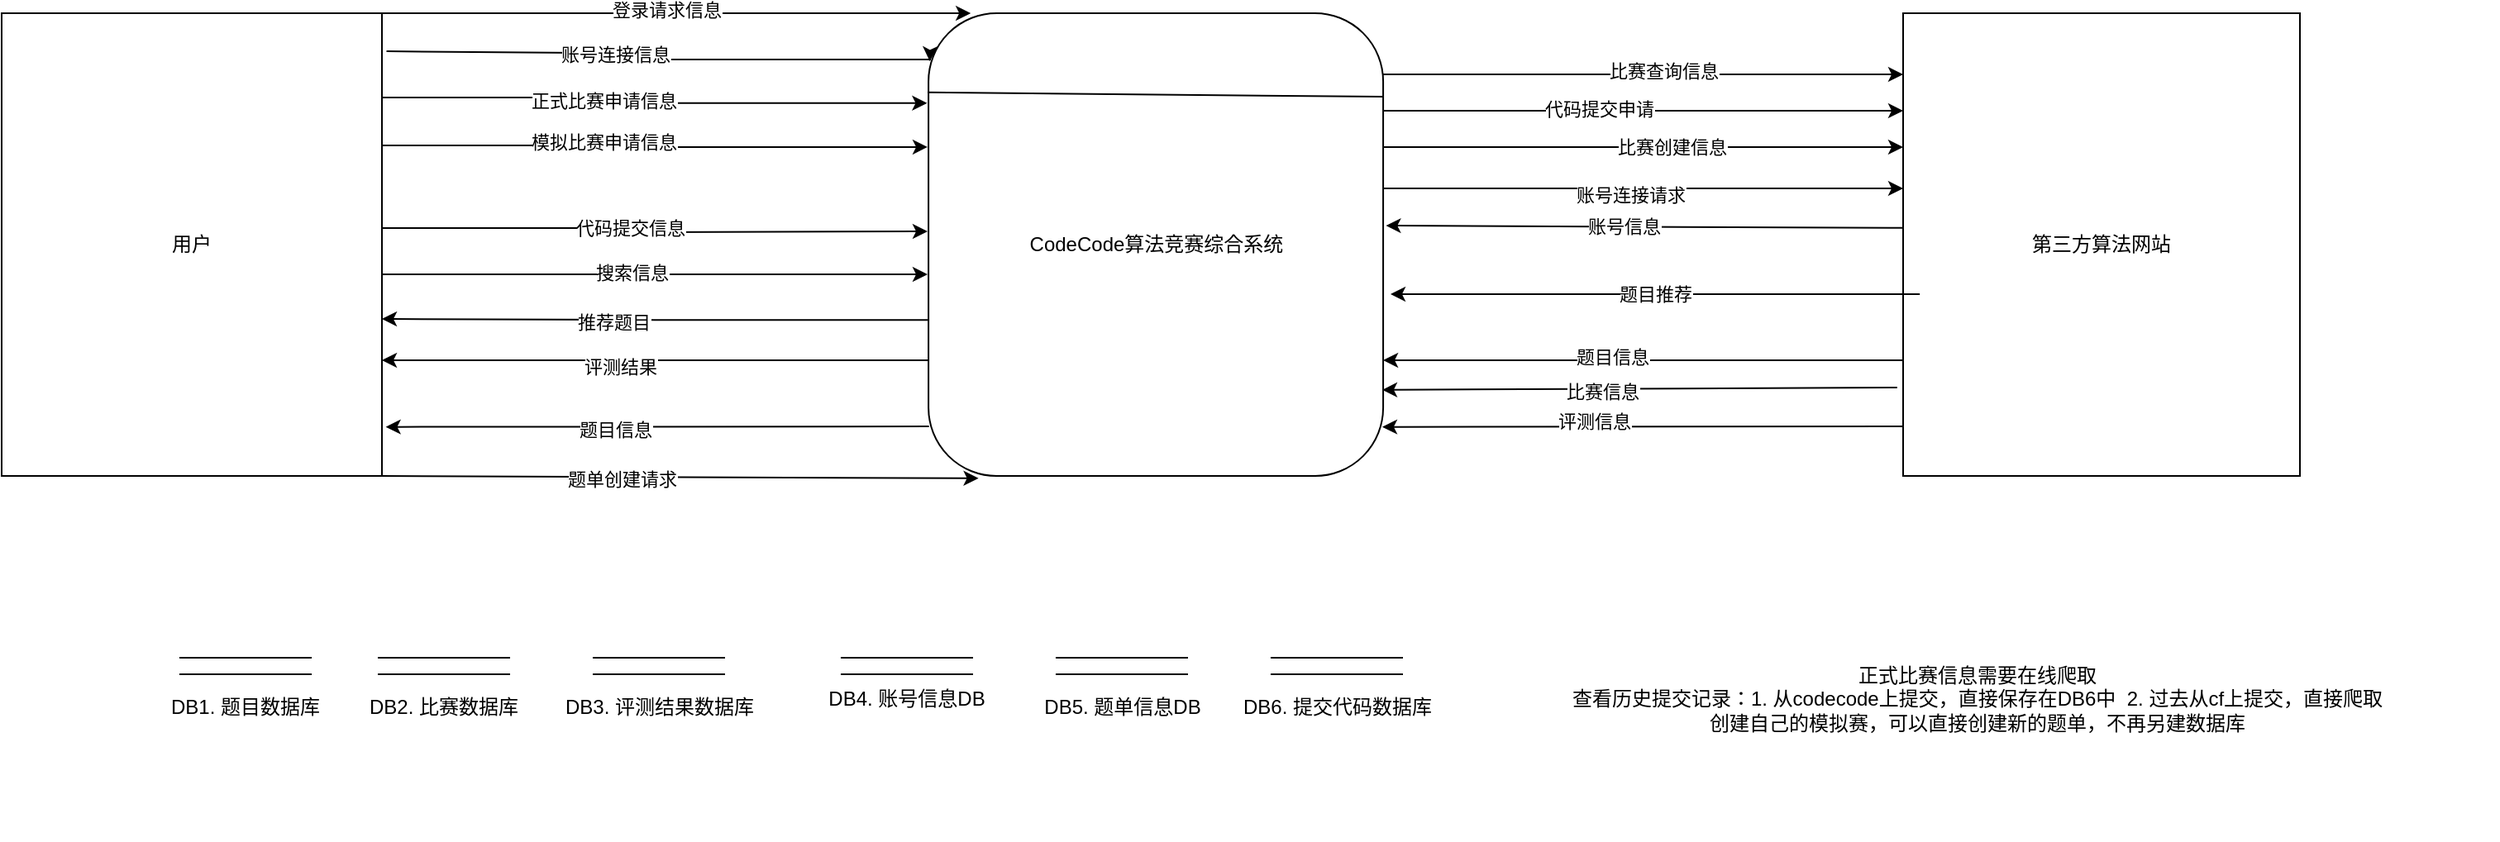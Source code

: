 <mxfile version="17.1.5" type="github">
  <diagram id="ThneDFmaGYNgDfPmpNYM" name="Page-1">
    <mxGraphModel dx="1102" dy="591" grid="1" gridSize="10" guides="1" tooltips="1" connect="1" arrows="1" fold="1" page="1" pageScale="1" pageWidth="1600" pageHeight="900" math="0" shadow="0">
      <root>
        <mxCell id="0" />
        <mxCell id="1" parent="0" />
        <mxCell id="yP9FvSztLNe4L2ZfVXwx-70" style="edgeStyle=orthogonalEdgeStyle;rounded=0;orthogonalLoop=1;jettySize=auto;html=1;exitX=0;exitY=0.75;exitDx=0;exitDy=0;entryX=1;entryY=0.75;entryDx=0;entryDy=0;" parent="1" source="yP9FvSztLNe4L2ZfVXwx-8" target="yP9FvSztLNe4L2ZfVXwx-2" edge="1">
          <mxGeometry relative="1" as="geometry" />
        </mxCell>
        <mxCell id="yP9FvSztLNe4L2ZfVXwx-71" value="题目信息" style="edgeLabel;html=1;align=center;verticalAlign=middle;resizable=0;points=[];" parent="yP9FvSztLNe4L2ZfVXwx-70" vertex="1" connectable="0">
          <mxGeometry x="0.12" y="-2" relative="1" as="geometry">
            <mxPoint as="offset" />
          </mxGeometry>
        </mxCell>
        <mxCell id="yP9FvSztLNe4L2ZfVXwx-8" value="第三方算法网站" style="rounded=0;whiteSpace=wrap;html=1;" parent="1" vertex="1">
          <mxGeometry x="1190" y="320" width="240" height="280" as="geometry" />
        </mxCell>
        <mxCell id="yP9FvSztLNe4L2ZfVXwx-24" style="edgeStyle=orthogonalEdgeStyle;rounded=0;orthogonalLoop=1;jettySize=auto;html=1;exitX=1;exitY=0.5;exitDx=0;exitDy=0;entryX=0;entryY=0.5;entryDx=0;entryDy=0;" parent="1" edge="1">
          <mxGeometry relative="1" as="geometry">
            <mxPoint x="875.54" y="379.0" as="sourcePoint" />
            <mxPoint x="1190" y="379.0" as="targetPoint" />
          </mxGeometry>
        </mxCell>
        <mxCell id="yP9FvSztLNe4L2ZfVXwx-67" value="代码提交申请" style="edgeLabel;html=1;align=center;verticalAlign=middle;resizable=0;points=[];" parent="yP9FvSztLNe4L2ZfVXwx-24" vertex="1" connectable="0">
          <mxGeometry x="-0.169" y="1" relative="1" as="geometry">
            <mxPoint as="offset" />
          </mxGeometry>
        </mxCell>
        <mxCell id="yP9FvSztLNe4L2ZfVXwx-16" value="用户" style="rounded=0;whiteSpace=wrap;html=1;" parent="1" vertex="1">
          <mxGeometry x="40" y="340" width="230" height="220" as="geometry" />
        </mxCell>
        <mxCell id="yP9FvSztLNe4L2ZfVXwx-36" style="edgeStyle=orthogonalEdgeStyle;rounded=0;orthogonalLoop=1;jettySize=auto;html=1;entryX=1;entryY=0.75;entryDx=0;entryDy=0;exitX=-0.001;exitY=0.663;exitDx=0;exitDy=0;exitPerimeter=0;" parent="1" source="yP9FvSztLNe4L2ZfVXwx-2" target="yP9FvSztLNe4L2ZfVXwx-16" edge="1">
          <mxGeometry relative="1" as="geometry">
            <mxPoint x="590" y="505" as="sourcePoint" />
          </mxGeometry>
        </mxCell>
        <mxCell id="yP9FvSztLNe4L2ZfVXwx-37" value="推荐题目" style="edgeLabel;html=1;align=center;verticalAlign=middle;resizable=0;points=[];" parent="yP9FvSztLNe4L2ZfVXwx-36" vertex="1" connectable="0">
          <mxGeometry x="0.338" y="2" relative="1" as="geometry">
            <mxPoint x="30" as="offset" />
          </mxGeometry>
        </mxCell>
        <mxCell id="yP9FvSztLNe4L2ZfVXwx-38" value="用户" style="rounded=0;whiteSpace=wrap;html=1;" parent="1" vertex="1">
          <mxGeometry x="40" y="320" width="230" height="280" as="geometry" />
        </mxCell>
        <mxCell id="yP9FvSztLNe4L2ZfVXwx-42" value="" style="group" parent="1" vertex="1" connectable="0">
          <mxGeometry x="600" y="320" width="275.54" height="280" as="geometry" />
        </mxCell>
        <mxCell id="yP9FvSztLNe4L2ZfVXwx-64" value="" style="group" parent="yP9FvSztLNe4L2ZfVXwx-42" vertex="1" connectable="0">
          <mxGeometry width="275.54" height="280" as="geometry" />
        </mxCell>
        <mxCell id="yP9FvSztLNe4L2ZfVXwx-2" value="CodeCode算法竞赛综合系统" style="rounded=1;whiteSpace=wrap;html=1;" parent="yP9FvSztLNe4L2ZfVXwx-64" vertex="1">
          <mxGeometry x="0.55" width="274.99" height="280" as="geometry" />
        </mxCell>
        <mxCell id="yP9FvSztLNe4L2ZfVXwx-3" value="" style="endArrow=none;html=1;rounded=0;exitX=-0.002;exitY=0.127;exitDx=0;exitDy=0;exitPerimeter=0;entryX=1;entryY=0.136;entryDx=0;entryDy=0;entryPerimeter=0;" parent="yP9FvSztLNe4L2ZfVXwx-64" edge="1">
          <mxGeometry width="50" height="50" relative="1" as="geometry">
            <mxPoint y="47.92" as="sourcePoint" />
            <mxPoint x="275.54" y="50.56" as="targetPoint" />
          </mxGeometry>
        </mxCell>
        <mxCell id="yP9FvSztLNe4L2ZfVXwx-15" style="edgeStyle=orthogonalEdgeStyle;rounded=0;orthogonalLoop=1;jettySize=auto;html=1;" parent="1" source="yP9FvSztLNe4L2ZfVXwx-2" target="yP9FvSztLNe4L2ZfVXwx-16" edge="1">
          <mxGeometry relative="1" as="geometry">
            <mxPoint x="410" y="450" as="targetPoint" />
            <Array as="points">
              <mxPoint x="500" y="530" />
              <mxPoint x="500" y="530" />
            </Array>
          </mxGeometry>
        </mxCell>
        <mxCell id="yP9FvSztLNe4L2ZfVXwx-35" value="评测结果" style="edgeLabel;html=1;align=center;verticalAlign=middle;resizable=0;points=[];" parent="yP9FvSztLNe4L2ZfVXwx-15" vertex="1" connectable="0">
          <mxGeometry x="0.128" y="4" relative="1" as="geometry">
            <mxPoint as="offset" />
          </mxGeometry>
        </mxCell>
        <mxCell id="yP9FvSztLNe4L2ZfVXwx-23" style="edgeStyle=orthogonalEdgeStyle;rounded=0;orthogonalLoop=1;jettySize=auto;html=1;exitX=1.012;exitY=0.132;exitDx=0;exitDy=0;exitPerimeter=0;entryX=0.003;entryY=0.104;entryDx=0;entryDy=0;entryPerimeter=0;" parent="1" target="yP9FvSztLNe4L2ZfVXwx-2" edge="1">
          <mxGeometry relative="1" as="geometry">
            <mxPoint x="272.76" y="343.04" as="sourcePoint" />
            <mxPoint x="599.175" y="347.48" as="targetPoint" />
            <Array as="points">
              <mxPoint x="273" y="344" />
              <mxPoint x="390" y="344" />
              <mxPoint x="390" y="348" />
              <mxPoint x="601" y="348" />
            </Array>
          </mxGeometry>
        </mxCell>
        <mxCell id="yP9FvSztLNe4L2ZfVXwx-25" value="账号连接信息" style="edgeLabel;html=1;align=center;verticalAlign=middle;resizable=0;points=[];" parent="yP9FvSztLNe4L2ZfVXwx-23" vertex="1" connectable="0">
          <mxGeometry x="-0.35" y="-3" relative="1" as="geometry">
            <mxPoint x="30" y="-2" as="offset" />
          </mxGeometry>
        </mxCell>
        <mxCell id="yP9FvSztLNe4L2ZfVXwx-27" style="edgeStyle=orthogonalEdgeStyle;rounded=0;orthogonalLoop=1;jettySize=auto;html=1;exitX=1;exitY=0.25;exitDx=0;exitDy=0;entryX=-0.003;entryY=0.28;entryDx=0;entryDy=0;entryPerimeter=0;" parent="1" edge="1">
          <mxGeometry relative="1" as="geometry">
            <mxPoint x="270" y="371" as="sourcePoint" />
            <mxPoint x="599.725" y="374.4" as="targetPoint" />
            <Array as="points">
              <mxPoint x="435" y="371" />
              <mxPoint x="435" y="374" />
            </Array>
          </mxGeometry>
        </mxCell>
        <mxCell id="yP9FvSztLNe4L2ZfVXwx-28" value="正式比赛申请信息" style="edgeLabel;html=1;align=center;verticalAlign=middle;resizable=0;points=[];" parent="yP9FvSztLNe4L2ZfVXwx-27" vertex="1" connectable="0">
          <mxGeometry x="-0.375" y="-2" relative="1" as="geometry">
            <mxPoint x="30" as="offset" />
          </mxGeometry>
        </mxCell>
        <mxCell id="yP9FvSztLNe4L2ZfVXwx-29" style="edgeStyle=orthogonalEdgeStyle;rounded=0;orthogonalLoop=1;jettySize=auto;html=1;exitX=1.002;exitY=0.359;exitDx=0;exitDy=0;exitPerimeter=0;entryX=-0.002;entryY=0.357;entryDx=0;entryDy=0;entryPerimeter=0;" parent="1" edge="1">
          <mxGeometry relative="1" as="geometry">
            <mxPoint x="600.0" y="400.96" as="targetPoint" />
            <mxPoint x="270.46" y="399.98" as="sourcePoint" />
            <Array as="points">
              <mxPoint x="371" y="400" />
              <mxPoint x="371" y="401" />
            </Array>
          </mxGeometry>
        </mxCell>
        <mxCell id="yP9FvSztLNe4L2ZfVXwx-30" value="模拟比赛申请信息" style="edgeLabel;html=1;align=center;verticalAlign=middle;resizable=0;points=[];" parent="yP9FvSztLNe4L2ZfVXwx-29" vertex="1" connectable="0">
          <mxGeometry x="-0.362" y="3" relative="1" as="geometry">
            <mxPoint x="29" as="offset" />
          </mxGeometry>
        </mxCell>
        <mxCell id="yP9FvSztLNe4L2ZfVXwx-31" style="edgeStyle=orthogonalEdgeStyle;rounded=0;orthogonalLoop=1;jettySize=auto;html=1;exitX=1;exitY=0.5;exitDx=0;exitDy=0;" parent="1" source="yP9FvSztLNe4L2ZfVXwx-16" edge="1">
          <mxGeometry relative="1" as="geometry">
            <mxPoint x="600" y="452" as="targetPoint" />
          </mxGeometry>
        </mxCell>
        <mxCell id="yP9FvSztLNe4L2ZfVXwx-32" value="代码提交信息" style="edgeLabel;html=1;align=center;verticalAlign=middle;resizable=0;points=[];" parent="yP9FvSztLNe4L2ZfVXwx-31" vertex="1" connectable="0">
          <mxGeometry x="-0.313" y="2" relative="1" as="geometry">
            <mxPoint x="36" y="2" as="offset" />
          </mxGeometry>
        </mxCell>
        <mxCell id="yP9FvSztLNe4L2ZfVXwx-33" style="edgeStyle=orthogonalEdgeStyle;rounded=0;orthogonalLoop=1;jettySize=auto;html=1;exitX=1;exitY=0;exitDx=0;exitDy=0;entryX=0.093;entryY=0;entryDx=0;entryDy=0;entryPerimeter=0;" parent="1" source="yP9FvSztLNe4L2ZfVXwx-16" target="yP9FvSztLNe4L2ZfVXwx-2" edge="1">
          <mxGeometry relative="1" as="geometry">
            <mxPoint x="530" y="310" as="targetPoint" />
          </mxGeometry>
        </mxCell>
        <mxCell id="yP9FvSztLNe4L2ZfVXwx-34" value="登录请求信息" style="edgeLabel;html=1;align=center;verticalAlign=middle;resizable=0;points=[];" parent="yP9FvSztLNe4L2ZfVXwx-33" vertex="1" connectable="0">
          <mxGeometry x="0.254" y="2" relative="1" as="geometry">
            <mxPoint x="-44" as="offset" />
          </mxGeometry>
        </mxCell>
        <mxCell id="yP9FvSztLNe4L2ZfVXwx-43" value="" style="endArrow=classic;html=1;rounded=0;entryX=1.01;entryY=0.894;entryDx=0;entryDy=0;entryPerimeter=0;exitX=0.001;exitY=0.893;exitDx=0;exitDy=0;exitPerimeter=0;" parent="1" source="yP9FvSztLNe4L2ZfVXwx-2" target="yP9FvSztLNe4L2ZfVXwx-38" edge="1">
          <mxGeometry width="50" height="50" relative="1" as="geometry">
            <mxPoint x="480" y="610" as="sourcePoint" />
            <mxPoint x="530" y="560" as="targetPoint" />
          </mxGeometry>
        </mxCell>
        <mxCell id="yP9FvSztLNe4L2ZfVXwx-44" value="题目信息" style="edgeLabel;html=1;align=center;verticalAlign=middle;resizable=0;points=[];" parent="yP9FvSztLNe4L2ZfVXwx-43" vertex="1" connectable="0">
          <mxGeometry x="0.161" y="2" relative="1" as="geometry">
            <mxPoint as="offset" />
          </mxGeometry>
        </mxCell>
        <mxCell id="yP9FvSztLNe4L2ZfVXwx-45" value="" style="endArrow=classic;html=1;rounded=0;exitX=1;exitY=0.5;exitDx=0;exitDy=0;" parent="1" edge="1">
          <mxGeometry width="50" height="50" relative="1" as="geometry">
            <mxPoint x="270" y="478" as="sourcePoint" />
            <mxPoint x="600" y="478" as="targetPoint" />
            <Array as="points">
              <mxPoint x="500" y="478" />
            </Array>
          </mxGeometry>
        </mxCell>
        <mxCell id="yP9FvSztLNe4L2ZfVXwx-46" value="搜索信息" style="edgeLabel;html=1;align=center;verticalAlign=middle;resizable=0;points=[];" parent="yP9FvSztLNe4L2ZfVXwx-45" vertex="1" connectable="0">
          <mxGeometry x="0.05" y="1" relative="1" as="geometry">
            <mxPoint x="-23" as="offset" />
          </mxGeometry>
        </mxCell>
        <mxCell id="yP9FvSztLNe4L2ZfVXwx-65" style="edgeStyle=orthogonalEdgeStyle;rounded=0;orthogonalLoop=1;jettySize=auto;html=1;exitX=1;exitY=0.25;exitDx=0;exitDy=0;entryX=0;entryY=0.25;entryDx=0;entryDy=0;" parent="1" edge="1">
          <mxGeometry relative="1" as="geometry">
            <mxPoint x="875.54" y="357.0" as="sourcePoint" />
            <mxPoint x="1190" y="357" as="targetPoint" />
          </mxGeometry>
        </mxCell>
        <mxCell id="yP9FvSztLNe4L2ZfVXwx-66" value="比赛查询信息" style="edgeLabel;html=1;align=center;verticalAlign=middle;resizable=0;points=[];" parent="yP9FvSztLNe4L2ZfVXwx-65" vertex="1" connectable="0">
          <mxGeometry x="0.074" y="2" relative="1" as="geometry">
            <mxPoint as="offset" />
          </mxGeometry>
        </mxCell>
        <mxCell id="yP9FvSztLNe4L2ZfVXwx-68" style="edgeStyle=orthogonalEdgeStyle;rounded=0;orthogonalLoop=1;jettySize=auto;html=1;exitX=1;exitY=0.5;exitDx=0;exitDy=0;entryX=0;entryY=0.5;entryDx=0;entryDy=0;" parent="1" edge="1">
          <mxGeometry relative="1" as="geometry">
            <mxPoint x="875.54" y="401.0" as="sourcePoint" />
            <mxPoint x="1190" y="401.0" as="targetPoint" />
          </mxGeometry>
        </mxCell>
        <mxCell id="yP9FvSztLNe4L2ZfVXwx-69" value="比赛创建信息" style="edgeLabel;html=1;align=center;verticalAlign=middle;resizable=0;points=[];" parent="yP9FvSztLNe4L2ZfVXwx-68" vertex="1" connectable="0">
          <mxGeometry x="0.108" relative="1" as="geometry">
            <mxPoint as="offset" />
          </mxGeometry>
        </mxCell>
        <mxCell id="yP9FvSztLNe4L2ZfVXwx-72" value="" style="endArrow=classic;html=1;rounded=0;exitX=-0.015;exitY=0.809;exitDx=0;exitDy=0;exitPerimeter=0;entryX=0.998;entryY=0.814;entryDx=0;entryDy=0;entryPerimeter=0;" parent="1" source="yP9FvSztLNe4L2ZfVXwx-8" target="yP9FvSztLNe4L2ZfVXwx-2" edge="1">
          <mxGeometry width="50" height="50" relative="1" as="geometry">
            <mxPoint x="1040" y="590" as="sourcePoint" />
            <mxPoint x="1090" y="540" as="targetPoint" />
          </mxGeometry>
        </mxCell>
        <mxCell id="yP9FvSztLNe4L2ZfVXwx-73" value="比赛信息" style="edgeLabel;html=1;align=center;verticalAlign=middle;resizable=0;points=[];" parent="yP9FvSztLNe4L2ZfVXwx-72" vertex="1" connectable="0">
          <mxGeometry x="0.15" y="1" relative="1" as="geometry">
            <mxPoint as="offset" />
          </mxGeometry>
        </mxCell>
        <mxCell id="yP9FvSztLNe4L2ZfVXwx-74" value="" style="endArrow=classic;html=1;rounded=0;entryX=0;entryY=0.5;entryDx=0;entryDy=0;" parent="1" edge="1">
          <mxGeometry width="50" height="50" relative="1" as="geometry">
            <mxPoint x="875.54" y="426.0" as="sourcePoint" />
            <mxPoint x="1190" y="426.0" as="targetPoint" />
            <Array as="points">
              <mxPoint x="1040" y="426" />
            </Array>
          </mxGeometry>
        </mxCell>
        <mxCell id="yP9FvSztLNe4L2ZfVXwx-75" value="账号连接请求" style="edgeLabel;html=1;align=center;verticalAlign=middle;resizable=0;points=[];" parent="yP9FvSztLNe4L2ZfVXwx-74" vertex="1" connectable="0">
          <mxGeometry x="-0.051" y="-4" relative="1" as="geometry">
            <mxPoint as="offset" />
          </mxGeometry>
        </mxCell>
        <mxCell id="yP9FvSztLNe4L2ZfVXwx-76" value="" style="endArrow=classic;html=1;rounded=0;exitX=0;exitY=0.464;exitDx=0;exitDy=0;exitPerimeter=0;entryX=1.006;entryY=0.459;entryDx=0;entryDy=0;entryPerimeter=0;" parent="1" source="yP9FvSztLNe4L2ZfVXwx-8" target="yP9FvSztLNe4L2ZfVXwx-2" edge="1">
          <mxGeometry width="50" height="50" relative="1" as="geometry">
            <mxPoint x="980" y="500" as="sourcePoint" />
            <mxPoint x="1030" y="450" as="targetPoint" />
          </mxGeometry>
        </mxCell>
        <mxCell id="yP9FvSztLNe4L2ZfVXwx-77" value="账号信息" style="edgeLabel;html=1;align=center;verticalAlign=middle;resizable=0;points=[];" parent="yP9FvSztLNe4L2ZfVXwx-76" vertex="1" connectable="0">
          <mxGeometry x="0.084" relative="1" as="geometry">
            <mxPoint as="offset" />
          </mxGeometry>
        </mxCell>
        <mxCell id="yP9FvSztLNe4L2ZfVXwx-78" value="" style="endArrow=classic;html=1;rounded=0;exitX=0;exitY=0.893;exitDx=0;exitDy=0;exitPerimeter=0;entryX=0.998;entryY=0.894;entryDx=0;entryDy=0;entryPerimeter=0;" parent="1" source="yP9FvSztLNe4L2ZfVXwx-8" target="yP9FvSztLNe4L2ZfVXwx-2" edge="1">
          <mxGeometry width="50" height="50" relative="1" as="geometry">
            <mxPoint x="940" y="620" as="sourcePoint" />
            <mxPoint x="990" y="570" as="targetPoint" />
          </mxGeometry>
        </mxCell>
        <mxCell id="yP9FvSztLNe4L2ZfVXwx-79" value="评测信息" style="edgeLabel;html=1;align=center;verticalAlign=middle;resizable=0;points=[];" parent="yP9FvSztLNe4L2ZfVXwx-78" vertex="1" connectable="0">
          <mxGeometry x="0.187" y="-3" relative="1" as="geometry">
            <mxPoint as="offset" />
          </mxGeometry>
        </mxCell>
        <mxCell id="yP9FvSztLNe4L2ZfVXwx-87" value="" style="group" parent="1" vertex="1" connectable="0">
          <mxGeometry x="140" y="710" width="95" height="40" as="geometry" />
        </mxCell>
        <mxCell id="yP9FvSztLNe4L2ZfVXwx-82" value="" style="group" parent="yP9FvSztLNe4L2ZfVXwx-87" vertex="1" connectable="0">
          <mxGeometry x="7.5" width="80" height="10" as="geometry" />
        </mxCell>
        <mxCell id="yP9FvSztLNe4L2ZfVXwx-80" value="" style="endArrow=none;html=1;rounded=0;" parent="yP9FvSztLNe4L2ZfVXwx-82" edge="1">
          <mxGeometry width="50" height="50" relative="1" as="geometry">
            <mxPoint as="sourcePoint" />
            <mxPoint x="80" as="targetPoint" />
          </mxGeometry>
        </mxCell>
        <mxCell id="yP9FvSztLNe4L2ZfVXwx-81" value="" style="endArrow=none;html=1;rounded=0;" parent="yP9FvSztLNe4L2ZfVXwx-82" edge="1">
          <mxGeometry width="50" height="50" relative="1" as="geometry">
            <mxPoint y="10" as="sourcePoint" />
            <mxPoint x="80" y="10" as="targetPoint" />
          </mxGeometry>
        </mxCell>
        <mxCell id="yP9FvSztLNe4L2ZfVXwx-86" value="DB1. 题目数据库" style="text;html=1;strokeColor=none;fillColor=none;align=center;verticalAlign=middle;whiteSpace=wrap;rounded=0;" parent="yP9FvSztLNe4L2ZfVXwx-87" vertex="1">
          <mxGeometry y="20" width="95" height="20" as="geometry" />
        </mxCell>
        <mxCell id="yP9FvSztLNe4L2ZfVXwx-88" value="" style="group" parent="1" vertex="1" connectable="0">
          <mxGeometry x="260" y="710" width="95" height="40" as="geometry" />
        </mxCell>
        <mxCell id="yP9FvSztLNe4L2ZfVXwx-89" value="" style="group" parent="yP9FvSztLNe4L2ZfVXwx-88" vertex="1" connectable="0">
          <mxGeometry x="7.5" width="80" height="10" as="geometry" />
        </mxCell>
        <mxCell id="yP9FvSztLNe4L2ZfVXwx-90" value="" style="endArrow=none;html=1;rounded=0;" parent="yP9FvSztLNe4L2ZfVXwx-89" edge="1">
          <mxGeometry width="50" height="50" relative="1" as="geometry">
            <mxPoint as="sourcePoint" />
            <mxPoint x="80" as="targetPoint" />
          </mxGeometry>
        </mxCell>
        <mxCell id="yP9FvSztLNe4L2ZfVXwx-91" value="" style="endArrow=none;html=1;rounded=0;" parent="yP9FvSztLNe4L2ZfVXwx-89" edge="1">
          <mxGeometry width="50" height="50" relative="1" as="geometry">
            <mxPoint y="10" as="sourcePoint" />
            <mxPoint x="80" y="10" as="targetPoint" />
          </mxGeometry>
        </mxCell>
        <mxCell id="yP9FvSztLNe4L2ZfVXwx-92" value="DB2. 比赛数据库" style="text;html=1;strokeColor=none;fillColor=none;align=center;verticalAlign=middle;whiteSpace=wrap;rounded=0;" parent="yP9FvSztLNe4L2ZfVXwx-88" vertex="1">
          <mxGeometry y="20" width="95" height="20" as="geometry" />
        </mxCell>
        <mxCell id="yP9FvSztLNe4L2ZfVXwx-93" value="" style="group" parent="1" vertex="1" connectable="0">
          <mxGeometry x="390" y="710" width="120" height="40" as="geometry" />
        </mxCell>
        <mxCell id="yP9FvSztLNe4L2ZfVXwx-94" value="" style="group" parent="yP9FvSztLNe4L2ZfVXwx-93" vertex="1" connectable="0">
          <mxGeometry x="7.5" width="80" height="10" as="geometry" />
        </mxCell>
        <mxCell id="yP9FvSztLNe4L2ZfVXwx-95" value="" style="endArrow=none;html=1;rounded=0;" parent="yP9FvSztLNe4L2ZfVXwx-94" edge="1">
          <mxGeometry width="50" height="50" relative="1" as="geometry">
            <mxPoint as="sourcePoint" />
            <mxPoint x="80" as="targetPoint" />
          </mxGeometry>
        </mxCell>
        <mxCell id="yP9FvSztLNe4L2ZfVXwx-96" value="" style="endArrow=none;html=1;rounded=0;" parent="yP9FvSztLNe4L2ZfVXwx-94" edge="1">
          <mxGeometry width="50" height="50" relative="1" as="geometry">
            <mxPoint y="10" as="sourcePoint" />
            <mxPoint x="80" y="10" as="targetPoint" />
          </mxGeometry>
        </mxCell>
        <mxCell id="yP9FvSztLNe4L2ZfVXwx-97" value="DB3. 评测结果数据库" style="text;html=1;strokeColor=none;fillColor=none;align=center;verticalAlign=middle;whiteSpace=wrap;rounded=0;" parent="yP9FvSztLNe4L2ZfVXwx-93" vertex="1">
          <mxGeometry x="-12.5" y="20" width="120" height="20" as="geometry" />
        </mxCell>
        <mxCell id="yP9FvSztLNe4L2ZfVXwx-98" value="" style="group" parent="1" vertex="1" connectable="0">
          <mxGeometry x="540" y="710" width="100" height="40" as="geometry" />
        </mxCell>
        <mxCell id="yP9FvSztLNe4L2ZfVXwx-119" value="" style="group" parent="yP9FvSztLNe4L2ZfVXwx-98" vertex="1" connectable="0">
          <mxGeometry x="-5" width="105" height="35" as="geometry" />
        </mxCell>
        <mxCell id="yP9FvSztLNe4L2ZfVXwx-99" value="" style="group" parent="yP9FvSztLNe4L2ZfVXwx-119" vertex="1" connectable="0">
          <mxGeometry x="12.5" width="80" height="10" as="geometry" />
        </mxCell>
        <mxCell id="yP9FvSztLNe4L2ZfVXwx-100" value="" style="endArrow=none;html=1;rounded=0;" parent="yP9FvSztLNe4L2ZfVXwx-99" edge="1">
          <mxGeometry width="50" height="50" relative="1" as="geometry">
            <mxPoint as="sourcePoint" />
            <mxPoint x="80" as="targetPoint" />
          </mxGeometry>
        </mxCell>
        <mxCell id="yP9FvSztLNe4L2ZfVXwx-101" value="" style="endArrow=none;html=1;rounded=0;" parent="yP9FvSztLNe4L2ZfVXwx-99" edge="1">
          <mxGeometry width="50" height="50" relative="1" as="geometry">
            <mxPoint y="10" as="sourcePoint" />
            <mxPoint x="80" y="10" as="targetPoint" />
          </mxGeometry>
        </mxCell>
        <mxCell id="yP9FvSztLNe4L2ZfVXwx-102" value="DB4. 账号信息DB" style="text;html=1;strokeColor=none;fillColor=none;align=center;verticalAlign=middle;whiteSpace=wrap;rounded=0;" parent="yP9FvSztLNe4L2ZfVXwx-119" vertex="1">
          <mxGeometry y="15" width="105" height="20" as="geometry" />
        </mxCell>
        <mxCell id="yP9FvSztLNe4L2ZfVXwx-103" value="" style="endArrow=classic;html=1;rounded=0;exitX=1;exitY=1;exitDx=0;exitDy=0;entryX=0.11;entryY=1.005;entryDx=0;entryDy=0;entryPerimeter=0;" parent="1" source="yP9FvSztLNe4L2ZfVXwx-38" target="yP9FvSztLNe4L2ZfVXwx-2" edge="1">
          <mxGeometry width="50" height="50" relative="1" as="geometry">
            <mxPoint x="410" y="650" as="sourcePoint" />
            <mxPoint x="460" y="600" as="targetPoint" />
          </mxGeometry>
        </mxCell>
        <mxCell id="yP9FvSztLNe4L2ZfVXwx-105" value="题单创建请求" style="edgeLabel;html=1;align=center;verticalAlign=middle;resizable=0;points=[];" parent="yP9FvSztLNe4L2ZfVXwx-103" vertex="1" connectable="0">
          <mxGeometry x="-0.2" y="-1" relative="1" as="geometry">
            <mxPoint as="offset" />
          </mxGeometry>
        </mxCell>
        <mxCell id="yP9FvSztLNe4L2ZfVXwx-106" value="" style="group" parent="1" vertex="1" connectable="0">
          <mxGeometry x="670" y="710" width="110" height="40" as="geometry" />
        </mxCell>
        <mxCell id="yP9FvSztLNe4L2ZfVXwx-107" value="" style="group" parent="yP9FvSztLNe4L2ZfVXwx-106" vertex="1" connectable="0">
          <mxGeometry x="7.5" width="80" height="10" as="geometry" />
        </mxCell>
        <mxCell id="yP9FvSztLNe4L2ZfVXwx-108" value="" style="endArrow=none;html=1;rounded=0;" parent="yP9FvSztLNe4L2ZfVXwx-107" edge="1">
          <mxGeometry width="50" height="50" relative="1" as="geometry">
            <mxPoint as="sourcePoint" />
            <mxPoint x="80" as="targetPoint" />
          </mxGeometry>
        </mxCell>
        <mxCell id="yP9FvSztLNe4L2ZfVXwx-109" value="" style="endArrow=none;html=1;rounded=0;" parent="yP9FvSztLNe4L2ZfVXwx-107" edge="1">
          <mxGeometry width="50" height="50" relative="1" as="geometry">
            <mxPoint y="10" as="sourcePoint" />
            <mxPoint x="80" y="10" as="targetPoint" />
          </mxGeometry>
        </mxCell>
        <mxCell id="yP9FvSztLNe4L2ZfVXwx-110" value="DB5. 题单信息DB" style="text;html=1;strokeColor=none;fillColor=none;align=center;verticalAlign=middle;whiteSpace=wrap;rounded=0;" parent="yP9FvSztLNe4L2ZfVXwx-106" vertex="1">
          <mxGeometry x="-7.5" y="20" width="110" height="20" as="geometry" />
        </mxCell>
        <mxCell id="yP9FvSztLNe4L2ZfVXwx-111" value="正式比赛信息需要在线爬取&lt;br&gt;查看历史提交记录：1. 从codecode上提交，直接保存在DB6中&amp;nbsp; 2. 过去从cf上提交，直接爬取&lt;br&gt;创建自己的模拟赛，可以直接创建新的题单，不再另建数据库" style="text;html=1;strokeColor=none;fillColor=none;align=center;verticalAlign=middle;whiteSpace=wrap;rounded=0;" parent="1" vertex="1">
          <mxGeometry x="920" y="650" width="630" height="170" as="geometry" />
        </mxCell>
        <mxCell id="yP9FvSztLNe4L2ZfVXwx-112" value="" style="group" parent="1" vertex="1" connectable="0">
          <mxGeometry x="800" y="710" width="120" height="40" as="geometry" />
        </mxCell>
        <mxCell id="yP9FvSztLNe4L2ZfVXwx-113" value="" style="group" parent="yP9FvSztLNe4L2ZfVXwx-112" vertex="1" connectable="0">
          <mxGeometry x="7.5" width="80" height="10" as="geometry" />
        </mxCell>
        <mxCell id="yP9FvSztLNe4L2ZfVXwx-114" value="" style="endArrow=none;html=1;rounded=0;" parent="yP9FvSztLNe4L2ZfVXwx-113" edge="1">
          <mxGeometry width="50" height="50" relative="1" as="geometry">
            <mxPoint as="sourcePoint" />
            <mxPoint x="80" as="targetPoint" />
          </mxGeometry>
        </mxCell>
        <mxCell id="yP9FvSztLNe4L2ZfVXwx-115" value="" style="endArrow=none;html=1;rounded=0;" parent="yP9FvSztLNe4L2ZfVXwx-113" edge="1">
          <mxGeometry width="50" height="50" relative="1" as="geometry">
            <mxPoint y="10" as="sourcePoint" />
            <mxPoint x="80" y="10" as="targetPoint" />
          </mxGeometry>
        </mxCell>
        <mxCell id="yP9FvSztLNe4L2ZfVXwx-116" value="DB6. 提交代码数据库" style="text;html=1;strokeColor=none;fillColor=none;align=center;verticalAlign=middle;whiteSpace=wrap;rounded=0;" parent="yP9FvSztLNe4L2ZfVXwx-112" vertex="1">
          <mxGeometry x="-12.5" y="20" width="120" height="20" as="geometry" />
        </mxCell>
        <mxCell id="eNAlf6q0lgIvuQCeEbfV-2" value="题目推荐" style="endArrow=classic;html=1;rounded=0;exitX=0.042;exitY=0.607;exitDx=0;exitDy=0;exitPerimeter=0;" edge="1" parent="1" source="yP9FvSztLNe4L2ZfVXwx-8">
          <mxGeometry width="50" height="50" relative="1" as="geometry">
            <mxPoint x="1000" y="530" as="sourcePoint" />
            <mxPoint x="880" y="490" as="targetPoint" />
          </mxGeometry>
        </mxCell>
        <mxCell id="yP9FvSztLNe4L2ZfVXwx-1" value="Untitled Layer" parent="0" />
      </root>
    </mxGraphModel>
  </diagram>
</mxfile>
